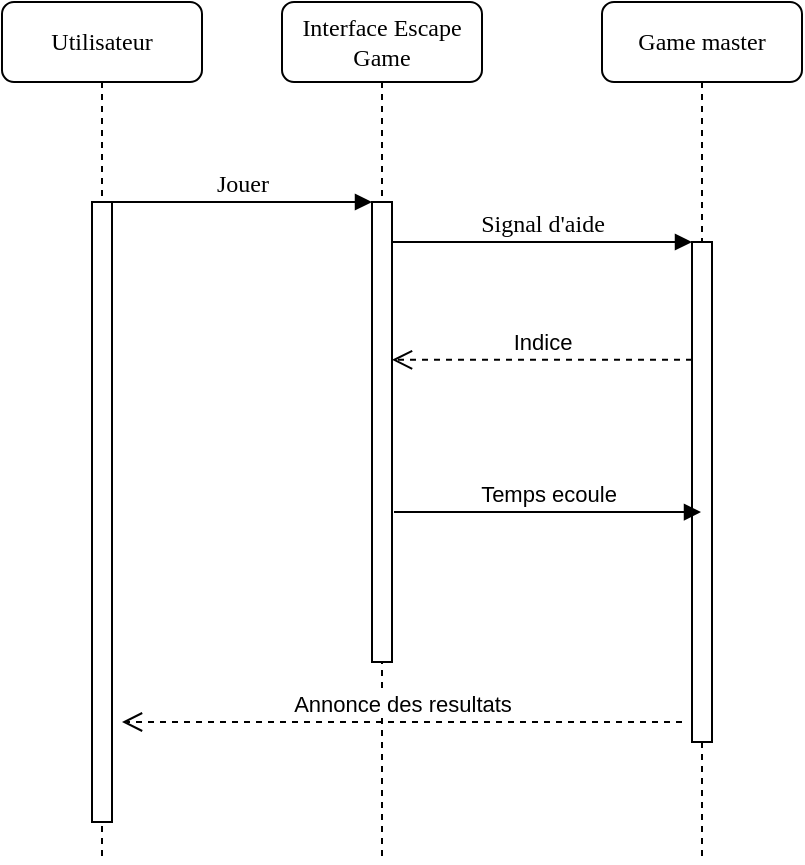 <mxfile version="13.2.6" type="device"><diagram name="Page-1" id="13e1069c-82ec-6db2-03f1-153e76fe0fe0"><mxGraphModel dx="1422" dy="745" grid="1" gridSize="10" guides="1" tooltips="1" connect="1" arrows="1" fold="1" page="1" pageScale="1" pageWidth="1100" pageHeight="850" background="#ffffff" math="0" shadow="0"><root><mxCell id="0"/><mxCell id="1" parent="0"/><mxCell id="7baba1c4bc27f4b0-2" value="Interface Escape Game" style="shape=umlLifeline;perimeter=lifelinePerimeter;whiteSpace=wrap;html=1;container=1;collapsible=0;recursiveResize=0;outlineConnect=0;rounded=1;shadow=0;comic=0;labelBackgroundColor=none;strokeWidth=1;fontFamily=Verdana;fontSize=12;align=center;" parent="1" vertex="1"><mxGeometry x="240" y="80" width="100" height="430" as="geometry"/></mxCell><mxCell id="7baba1c4bc27f4b0-10" value="" style="html=1;points=[];perimeter=orthogonalPerimeter;rounded=0;shadow=0;comic=0;labelBackgroundColor=none;strokeWidth=1;fontFamily=Verdana;fontSize=12;align=center;" parent="7baba1c4bc27f4b0-2" vertex="1"><mxGeometry x="45" y="100" width="10" height="230" as="geometry"/></mxCell><mxCell id="7baba1c4bc27f4b0-3" value="Game master" style="shape=umlLifeline;perimeter=lifelinePerimeter;whiteSpace=wrap;html=1;container=1;collapsible=0;recursiveResize=0;outlineConnect=0;rounded=1;shadow=0;comic=0;labelBackgroundColor=none;strokeWidth=1;fontFamily=Verdana;fontSize=12;align=center;" parent="1" vertex="1"><mxGeometry x="400" y="80" width="100" height="430" as="geometry"/></mxCell><mxCell id="7baba1c4bc27f4b0-13" value="" style="html=1;points=[];perimeter=orthogonalPerimeter;rounded=0;shadow=0;comic=0;labelBackgroundColor=none;strokeWidth=1;fontFamily=Verdana;fontSize=12;align=center;" parent="7baba1c4bc27f4b0-3" vertex="1"><mxGeometry x="45" y="120" width="10" height="250" as="geometry"/></mxCell><mxCell id="7baba1c4bc27f4b0-8" value="Utilisateur" style="shape=umlLifeline;perimeter=lifelinePerimeter;whiteSpace=wrap;html=1;container=1;collapsible=0;recursiveResize=0;outlineConnect=0;rounded=1;shadow=0;comic=0;labelBackgroundColor=none;strokeWidth=1;fontFamily=Verdana;fontSize=12;align=center;" parent="1" vertex="1"><mxGeometry x="100" y="80" width="100" height="430" as="geometry"/></mxCell><mxCell id="7baba1c4bc27f4b0-9" value="" style="html=1;points=[];perimeter=orthogonalPerimeter;rounded=0;shadow=0;comic=0;labelBackgroundColor=none;strokeWidth=1;fontFamily=Verdana;fontSize=12;align=center;" parent="7baba1c4bc27f4b0-8" vertex="1"><mxGeometry x="45" y="100" width="10" height="310" as="geometry"/></mxCell><mxCell id="7baba1c4bc27f4b0-11" value="Jouer" style="html=1;verticalAlign=bottom;endArrow=block;entryX=0;entryY=0;labelBackgroundColor=none;fontFamily=Verdana;fontSize=12;edgeStyle=elbowEdgeStyle;elbow=vertical;" parent="1" source="7baba1c4bc27f4b0-9" target="7baba1c4bc27f4b0-10" edge="1"><mxGeometry relative="1" as="geometry"><mxPoint x="220" y="190" as="sourcePoint"/><mxPoint as="offset"/></mxGeometry></mxCell><mxCell id="7baba1c4bc27f4b0-14" value="Signal d'aide" style="html=1;verticalAlign=bottom;endArrow=block;entryX=0;entryY=0;labelBackgroundColor=none;fontFamily=Verdana;fontSize=12;edgeStyle=elbowEdgeStyle;elbow=vertical;" parent="1" source="7baba1c4bc27f4b0-10" target="7baba1c4bc27f4b0-13" edge="1"><mxGeometry relative="1" as="geometry"><mxPoint x="370" y="200" as="sourcePoint"/></mxGeometry></mxCell><mxCell id="zt5n1xcjHaQmKptw_JpA-4" value="Temps ecoule" style="html=1;verticalAlign=bottom;endArrow=block;exitX=1.1;exitY=0.674;exitDx=0;exitDy=0;exitPerimeter=0;" edge="1" parent="1" source="7baba1c4bc27f4b0-10" target="7baba1c4bc27f4b0-3"><mxGeometry width="80" relative="1" as="geometry"><mxPoint x="510" y="410" as="sourcePoint"/><mxPoint x="590" y="410" as="targetPoint"/></mxGeometry></mxCell><mxCell id="zt5n1xcjHaQmKptw_JpA-5" value="Indice" style="html=1;verticalAlign=bottom;endArrow=open;dashed=1;endSize=8;entryX=1;entryY=0.343;entryDx=0;entryDy=0;entryPerimeter=0;" edge="1" parent="1" source="7baba1c4bc27f4b0-13" target="7baba1c4bc27f4b0-10"><mxGeometry relative="1" as="geometry"><mxPoint x="590" y="410" as="sourcePoint"/><mxPoint x="510" y="410" as="targetPoint"/></mxGeometry></mxCell><mxCell id="zt5n1xcjHaQmKptw_JpA-6" value="Annonce des resultats" style="html=1;verticalAlign=bottom;endArrow=open;dashed=1;endSize=8;" edge="1" parent="1"><mxGeometry relative="1" as="geometry"><mxPoint x="440" y="440" as="sourcePoint"/><mxPoint x="160" y="440" as="targetPoint"/><Array as="points"><mxPoint x="330" y="440"/></Array></mxGeometry></mxCell></root></mxGraphModel></diagram></mxfile>
